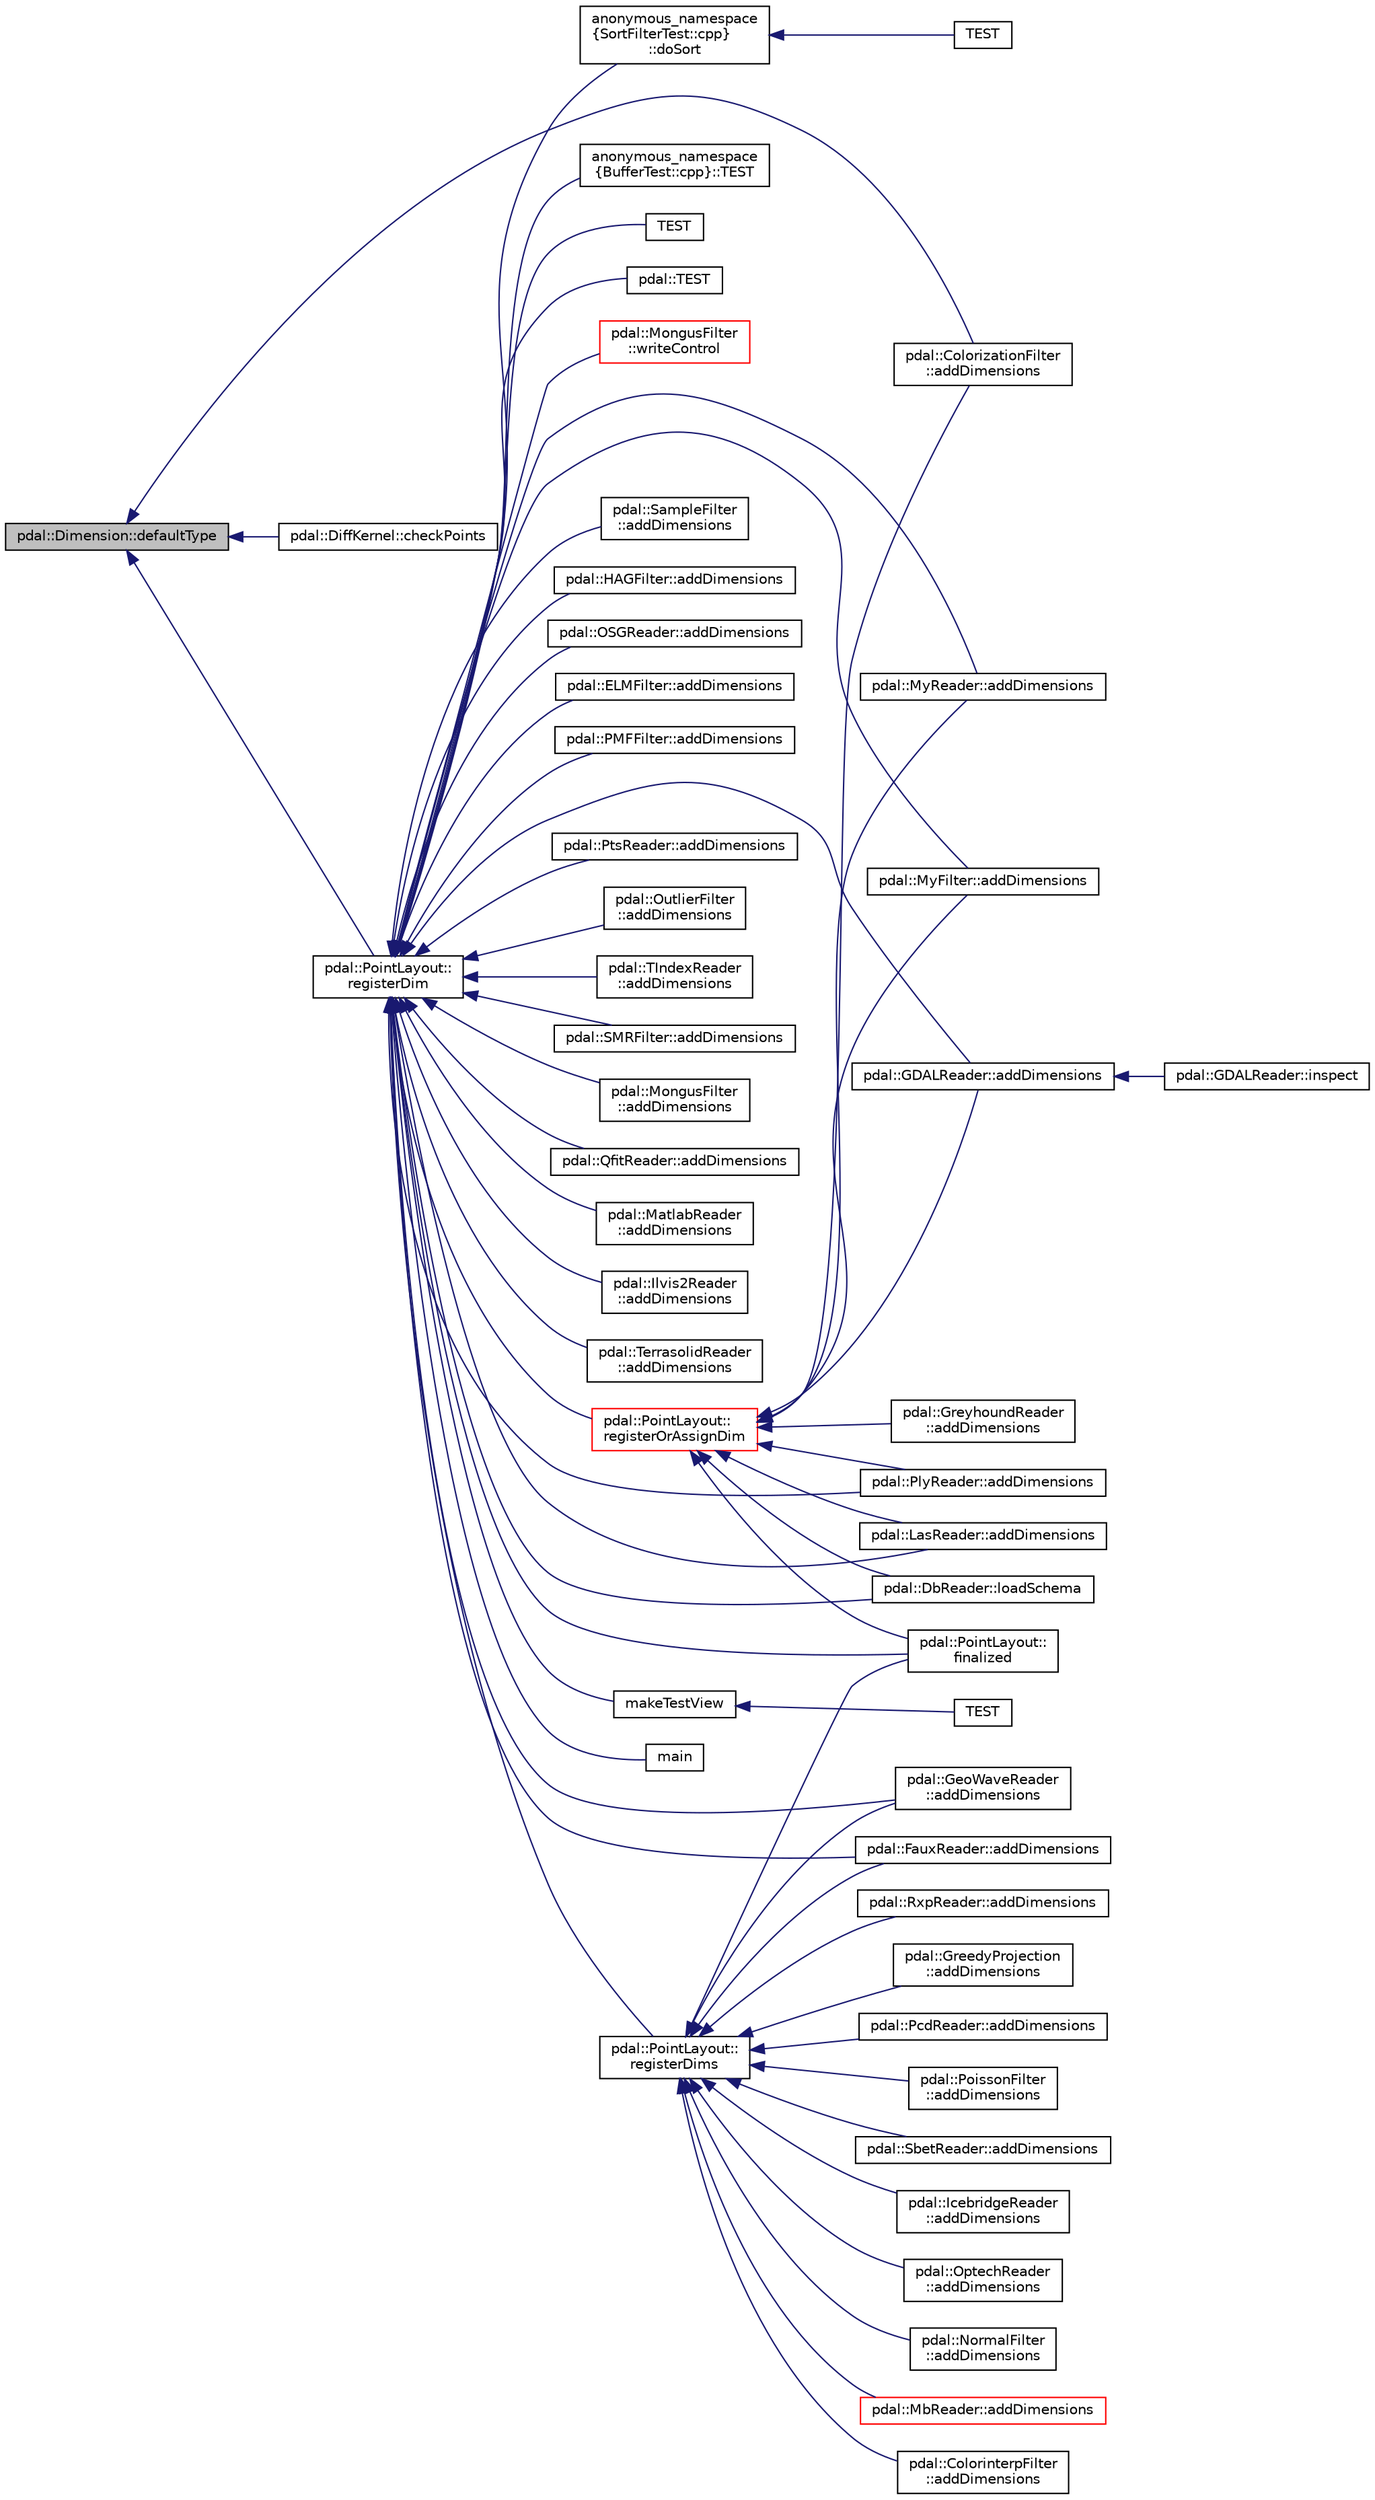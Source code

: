 digraph "pdal::Dimension::defaultType"
{
  edge [fontname="Helvetica",fontsize="10",labelfontname="Helvetica",labelfontsize="10"];
  node [fontname="Helvetica",fontsize="10",shape=record];
  rankdir="LR";
  Node1 [label="pdal::Dimension::defaultType",height=0.2,width=0.4,color="black", fillcolor="grey75", style="filled", fontcolor="black"];
  Node1 -> Node2 [dir="back",color="midnightblue",fontsize="10",style="solid",fontname="Helvetica"];
  Node2 [label="pdal::ColorizationFilter\l::addDimensions",height=0.2,width=0.4,color="black", fillcolor="white", style="filled",URL="$classpdal_1_1ColorizationFilter.html#a407f24236cb767ce5f7fde575dbc6fc4"];
  Node1 -> Node3 [dir="back",color="midnightblue",fontsize="10",style="solid",fontname="Helvetica"];
  Node3 [label="pdal::DiffKernel::checkPoints",height=0.2,width=0.4,color="black", fillcolor="white", style="filled",URL="$classpdal_1_1DiffKernel.html#a62476920df163ad274b3aeab0b1538a2"];
  Node1 -> Node4 [dir="back",color="midnightblue",fontsize="10",style="solid",fontname="Helvetica"];
  Node4 [label="pdal::PointLayout::\lregisterDim",height=0.2,width=0.4,color="black", fillcolor="white", style="filled",URL="$classpdal_1_1PointLayout.html#ac18a9b8b3dd23c601df823e84d90f61e"];
  Node4 -> Node5 [dir="back",color="midnightblue",fontsize="10",style="solid",fontname="Helvetica"];
  Node5 [label="pdal::MyReader::addDimensions",height=0.2,width=0.4,color="black", fillcolor="white", style="filled",URL="$classpdal_1_1MyReader.html#a2538810082a34aa5079053488ec7a08c"];
  Node4 -> Node6 [dir="back",color="midnightblue",fontsize="10",style="solid",fontname="Helvetica"];
  Node6 [label="pdal::MyFilter::addDimensions",height=0.2,width=0.4,color="black", fillcolor="white", style="filled",URL="$classpdal_1_1MyFilter.html#a3cda1f426a740bd739acbf425d5a54b8"];
  Node4 -> Node7 [dir="back",color="midnightblue",fontsize="10",style="solid",fontname="Helvetica"];
  Node7 [label="pdal::GeoWaveReader\l::addDimensions",height=0.2,width=0.4,color="black", fillcolor="white", style="filled",URL="$classpdal_1_1GeoWaveReader.html#aa38f9a477c2998e39121e50a8e992e19"];
  Node4 -> Node8 [dir="back",color="midnightblue",fontsize="10",style="solid",fontname="Helvetica"];
  Node8 [label="pdal::SampleFilter\l::addDimensions",height=0.2,width=0.4,color="black", fillcolor="white", style="filled",URL="$classpdal_1_1SampleFilter.html#adf414365079b3c5961e417e0d0fa8e3d"];
  Node4 -> Node9 [dir="back",color="midnightblue",fontsize="10",style="solid",fontname="Helvetica"];
  Node9 [label="pdal::HAGFilter::addDimensions",height=0.2,width=0.4,color="black", fillcolor="white", style="filled",URL="$classpdal_1_1HAGFilter.html#a7ae599e5ff3568c1e8d4ee36488cd960"];
  Node4 -> Node10 [dir="back",color="midnightblue",fontsize="10",style="solid",fontname="Helvetica"];
  Node10 [label="pdal::OSGReader::addDimensions",height=0.2,width=0.4,color="black", fillcolor="white", style="filled",URL="$classpdal_1_1OSGReader.html#afb04fb66acc46fcb91001b135fe2a81f"];
  Node4 -> Node11 [dir="back",color="midnightblue",fontsize="10",style="solid",fontname="Helvetica"];
  Node11 [label="pdal::ELMFilter::addDimensions",height=0.2,width=0.4,color="black", fillcolor="white", style="filled",URL="$classpdal_1_1ELMFilter.html#a40e4790c0a60a9d2b399fc33610a2a53"];
  Node4 -> Node12 [dir="back",color="midnightblue",fontsize="10",style="solid",fontname="Helvetica"];
  Node12 [label="pdal::PMFFilter::addDimensions",height=0.2,width=0.4,color="black", fillcolor="white", style="filled",URL="$classpdal_1_1PMFFilter.html#a6a8bf72ee173ccd4415163ac3b4f9e14"];
  Node4 -> Node13 [dir="back",color="midnightblue",fontsize="10",style="solid",fontname="Helvetica"];
  Node13 [label="pdal::GDALReader::addDimensions",height=0.2,width=0.4,color="black", fillcolor="white", style="filled",URL="$classpdal_1_1GDALReader.html#ae3c9600c8b341c5c9699d990ae392fd8"];
  Node13 -> Node14 [dir="back",color="midnightblue",fontsize="10",style="solid",fontname="Helvetica"];
  Node14 [label="pdal::GDALReader::inspect",height=0.2,width=0.4,color="black", fillcolor="white", style="filled",URL="$classpdal_1_1GDALReader.html#a61d15f0c8fc1669ae2df2fe16914e80e"];
  Node4 -> Node15 [dir="back",color="midnightblue",fontsize="10",style="solid",fontname="Helvetica"];
  Node15 [label="pdal::PtsReader::addDimensions",height=0.2,width=0.4,color="black", fillcolor="white", style="filled",URL="$classpdal_1_1PtsReader.html#a1fcb48c2ee3b5ca711ddd64d73419235"];
  Node4 -> Node16 [dir="back",color="midnightblue",fontsize="10",style="solid",fontname="Helvetica"];
  Node16 [label="pdal::OutlierFilter\l::addDimensions",height=0.2,width=0.4,color="black", fillcolor="white", style="filled",URL="$classpdal_1_1OutlierFilter.html#a243d415cc5a8c2c8fcfbb002b89de98b"];
  Node4 -> Node17 [dir="back",color="midnightblue",fontsize="10",style="solid",fontname="Helvetica"];
  Node17 [label="pdal::TIndexReader\l::addDimensions",height=0.2,width=0.4,color="black", fillcolor="white", style="filled",URL="$classpdal_1_1TIndexReader.html#a18c4f92a9249fca157ab0578c44d7d11"];
  Node4 -> Node18 [dir="back",color="midnightblue",fontsize="10",style="solid",fontname="Helvetica"];
  Node18 [label="pdal::SMRFilter::addDimensions",height=0.2,width=0.4,color="black", fillcolor="white", style="filled",URL="$classpdal_1_1SMRFilter.html#a41d7d2979bdb511817e2f613ece6c70d"];
  Node4 -> Node19 [dir="back",color="midnightblue",fontsize="10",style="solid",fontname="Helvetica"];
  Node19 [label="pdal::MongusFilter\l::addDimensions",height=0.2,width=0.4,color="black", fillcolor="white", style="filled",URL="$classpdal_1_1MongusFilter.html#abac95247b8630a120016b5d6458372d1"];
  Node4 -> Node20 [dir="back",color="midnightblue",fontsize="10",style="solid",fontname="Helvetica"];
  Node20 [label="pdal::QfitReader::addDimensions",height=0.2,width=0.4,color="black", fillcolor="white", style="filled",URL="$classpdal_1_1QfitReader.html#a8c1776f812bd58d64877510e02de6fff"];
  Node4 -> Node21 [dir="back",color="midnightblue",fontsize="10",style="solid",fontname="Helvetica"];
  Node21 [label="pdal::MatlabReader\l::addDimensions",height=0.2,width=0.4,color="black", fillcolor="white", style="filled",URL="$classpdal_1_1MatlabReader.html#ad74be4b747091ed8a6b03d88a615a9a8"];
  Node4 -> Node22 [dir="back",color="midnightblue",fontsize="10",style="solid",fontname="Helvetica"];
  Node22 [label="pdal::Ilvis2Reader\l::addDimensions",height=0.2,width=0.4,color="black", fillcolor="white", style="filled",URL="$classpdal_1_1Ilvis2Reader.html#a6a24b85a271759a057adf413812ad532"];
  Node4 -> Node23 [dir="back",color="midnightblue",fontsize="10",style="solid",fontname="Helvetica"];
  Node23 [label="pdal::TerrasolidReader\l::addDimensions",height=0.2,width=0.4,color="black", fillcolor="white", style="filled",URL="$classpdal_1_1TerrasolidReader.html#aa957810ea164e3664e02b56a62331505"];
  Node4 -> Node24 [dir="back",color="midnightblue",fontsize="10",style="solid",fontname="Helvetica"];
  Node24 [label="pdal::PlyReader::addDimensions",height=0.2,width=0.4,color="black", fillcolor="white", style="filled",URL="$classpdal_1_1PlyReader.html#a2d4e5af35b142d1a809ec86cb537b8ab"];
  Node4 -> Node25 [dir="back",color="midnightblue",fontsize="10",style="solid",fontname="Helvetica"];
  Node25 [label="pdal::LasReader::addDimensions",height=0.2,width=0.4,color="black", fillcolor="white", style="filled",URL="$classpdal_1_1LasReader.html#a75e74d4d4b28c02a2be5eb21ec64d0ce"];
  Node4 -> Node26 [dir="back",color="midnightblue",fontsize="10",style="solid",fontname="Helvetica"];
  Node26 [label="pdal::FauxReader::addDimensions",height=0.2,width=0.4,color="black", fillcolor="white", style="filled",URL="$classpdal_1_1FauxReader.html#a2832e601c410f0e9fb1e89c305cc8a87"];
  Node4 -> Node27 [dir="back",color="midnightblue",fontsize="10",style="solid",fontname="Helvetica"];
  Node27 [label="anonymous_namespace\l\{SortFilterTest::cpp\}\l::doSort",height=0.2,width=0.4,color="black", fillcolor="white", style="filled",URL="$namespaceanonymous__namespace_02SortFilterTest_8cpp_03.html#a4dd665dd162481d153ad54779b8e970b"];
  Node27 -> Node28 [dir="back",color="midnightblue",fontsize="10",style="solid",fontname="Helvetica"];
  Node28 [label="TEST",height=0.2,width=0.4,color="black", fillcolor="white", style="filled",URL="$SortFilterTest_8cpp.html#afd1da29769e5d1e5e0b9cf3a0cfbf40d"];
  Node4 -> Node29 [dir="back",color="midnightblue",fontsize="10",style="solid",fontname="Helvetica"];
  Node29 [label="pdal::PointLayout::\lfinalized",height=0.2,width=0.4,color="black", fillcolor="white", style="filled",URL="$classpdal_1_1PointLayout.html#a41955b0c316d4ae4d34eca8768be2ef9"];
  Node4 -> Node30 [dir="back",color="midnightblue",fontsize="10",style="solid",fontname="Helvetica"];
  Node30 [label="pdal::DbReader::loadSchema",height=0.2,width=0.4,color="black", fillcolor="white", style="filled",URL="$classpdal_1_1DbReader.html#a7903aac3db132794190b0d9e24261c8c"];
  Node4 -> Node31 [dir="back",color="midnightblue",fontsize="10",style="solid",fontname="Helvetica"];
  Node31 [label="main",height=0.2,width=0.4,color="black", fillcolor="white", style="filled",URL="$tutorial_8cpp.html#a0ddf1224851353fc92bfbff6f499fa97"];
  Node4 -> Node32 [dir="back",color="midnightblue",fontsize="10",style="solid",fontname="Helvetica"];
  Node32 [label="makeTestView",height=0.2,width=0.4,color="black", fillcolor="white", style="filled",URL="$PythonFilterTest_8cpp.html#a5d76a43db6460a65062527358b02c4b0"];
  Node32 -> Node33 [dir="back",color="midnightblue",fontsize="10",style="solid",fontname="Helvetica"];
  Node33 [label="TEST",height=0.2,width=0.4,color="black", fillcolor="white", style="filled",URL="$PythonFilterTest_8cpp.html#aec6a41fb3123039f02511cc55555cd82"];
  Node4 -> Node34 [dir="back",color="midnightblue",fontsize="10",style="solid",fontname="Helvetica"];
  Node34 [label="pdal::PointLayout::\lregisterDims",height=0.2,width=0.4,color="black", fillcolor="white", style="filled",URL="$classpdal_1_1PointLayout.html#af0404b823635c356a5bddce383ad239c"];
  Node34 -> Node35 [dir="back",color="midnightblue",fontsize="10",style="solid",fontname="Helvetica"];
  Node35 [label="pdal::PcdReader::addDimensions",height=0.2,width=0.4,color="black", fillcolor="white", style="filled",URL="$classpdal_1_1PcdReader.html#a147f678612b1cfe42c405296b1b1a15e"];
  Node34 -> Node7 [dir="back",color="midnightblue",fontsize="10",style="solid",fontname="Helvetica"];
  Node34 -> Node36 [dir="back",color="midnightblue",fontsize="10",style="solid",fontname="Helvetica"];
  Node36 [label="pdal::PoissonFilter\l::addDimensions",height=0.2,width=0.4,color="black", fillcolor="white", style="filled",URL="$classpdal_1_1PoissonFilter.html#aebbe2f92e3b8ae9a26ac2b6d74dfeb42"];
  Node34 -> Node37 [dir="back",color="midnightblue",fontsize="10",style="solid",fontname="Helvetica"];
  Node37 [label="pdal::SbetReader::addDimensions",height=0.2,width=0.4,color="black", fillcolor="white", style="filled",URL="$classpdal_1_1SbetReader.html#ad8bad3e629402d0f9880703df65fa649"];
  Node34 -> Node38 [dir="back",color="midnightblue",fontsize="10",style="solid",fontname="Helvetica"];
  Node38 [label="pdal::IcebridgeReader\l::addDimensions",height=0.2,width=0.4,color="black", fillcolor="white", style="filled",URL="$classpdal_1_1IcebridgeReader.html#a45bf701a58df60a3bfe59de4d83a4b7d"];
  Node34 -> Node39 [dir="back",color="midnightblue",fontsize="10",style="solid",fontname="Helvetica"];
  Node39 [label="pdal::OptechReader\l::addDimensions",height=0.2,width=0.4,color="black", fillcolor="white", style="filled",URL="$classpdal_1_1OptechReader.html#a96afc4e31721fa69b549412e479b775b"];
  Node34 -> Node40 [dir="back",color="midnightblue",fontsize="10",style="solid",fontname="Helvetica"];
  Node40 [label="pdal::NormalFilter\l::addDimensions",height=0.2,width=0.4,color="black", fillcolor="white", style="filled",URL="$classpdal_1_1NormalFilter.html#a79f5cfe12251146295864aea7524ddb9"];
  Node34 -> Node41 [dir="back",color="midnightblue",fontsize="10",style="solid",fontname="Helvetica"];
  Node41 [label="pdal::MbReader::addDimensions",height=0.2,width=0.4,color="red", fillcolor="white", style="filled",URL="$classpdal_1_1MbReader.html#a794279f21e0b166c7f8ee66c530132ee"];
  Node34 -> Node42 [dir="back",color="midnightblue",fontsize="10",style="solid",fontname="Helvetica"];
  Node42 [label="pdal::ColorinterpFilter\l::addDimensions",height=0.2,width=0.4,color="black", fillcolor="white", style="filled",URL="$classpdal_1_1ColorinterpFilter.html#a6ed6d58ce27739158a53b3b683b3b867"];
  Node34 -> Node43 [dir="back",color="midnightblue",fontsize="10",style="solid",fontname="Helvetica"];
  Node43 [label="pdal::RxpReader::addDimensions",height=0.2,width=0.4,color="black", fillcolor="white", style="filled",URL="$classpdal_1_1RxpReader.html#ac04c8d6d251eb195e9c61dc5088a058d"];
  Node34 -> Node26 [dir="back",color="midnightblue",fontsize="10",style="solid",fontname="Helvetica"];
  Node34 -> Node44 [dir="back",color="midnightblue",fontsize="10",style="solid",fontname="Helvetica"];
  Node44 [label="pdal::GreedyProjection\l::addDimensions",height=0.2,width=0.4,color="black", fillcolor="white", style="filled",URL="$classpdal_1_1GreedyProjection.html#ae288ed006a771ce7eb1b24d59c243629"];
  Node34 -> Node29 [dir="back",color="midnightblue",fontsize="10",style="solid",fontname="Helvetica"];
  Node4 -> Node45 [dir="back",color="midnightblue",fontsize="10",style="solid",fontname="Helvetica"];
  Node45 [label="pdal::PointLayout::\lregisterOrAssignDim",height=0.2,width=0.4,color="red", fillcolor="white", style="filled",URL="$classpdal_1_1PointLayout.html#a5eb18bf1cedb4bd97f5db6a094b10360"];
  Node45 -> Node5 [dir="back",color="midnightblue",fontsize="10",style="solid",fontname="Helvetica"];
  Node45 -> Node6 [dir="back",color="midnightblue",fontsize="10",style="solid",fontname="Helvetica"];
  Node45 -> Node46 [dir="back",color="midnightblue",fontsize="10",style="solid",fontname="Helvetica"];
  Node46 [label="pdal::GreyhoundReader\l::addDimensions",height=0.2,width=0.4,color="black", fillcolor="white", style="filled",URL="$classpdal_1_1GreyhoundReader.html#a8e91ad9eaf4bcaefa3b47f43f7121ec5"];
  Node45 -> Node13 [dir="back",color="midnightblue",fontsize="10",style="solid",fontname="Helvetica"];
  Node45 -> Node2 [dir="back",color="midnightblue",fontsize="10",style="solid",fontname="Helvetica"];
  Node45 -> Node24 [dir="back",color="midnightblue",fontsize="10",style="solid",fontname="Helvetica"];
  Node45 -> Node25 [dir="back",color="midnightblue",fontsize="10",style="solid",fontname="Helvetica"];
  Node45 -> Node29 [dir="back",color="midnightblue",fontsize="10",style="solid",fontname="Helvetica"];
  Node45 -> Node30 [dir="back",color="midnightblue",fontsize="10",style="solid",fontname="Helvetica"];
  Node4 -> Node47 [dir="back",color="midnightblue",fontsize="10",style="solid",fontname="Helvetica"];
  Node47 [label="anonymous_namespace\l\{BufferTest::cpp\}::TEST",height=0.2,width=0.4,color="black", fillcolor="white", style="filled",URL="$namespaceanonymous__namespace_02BufferTest_8cpp_03.html#aa82a48c7e159e43f9c99511f10d16b3c"];
  Node4 -> Node48 [dir="back",color="midnightblue",fontsize="10",style="solid",fontname="Helvetica"];
  Node48 [label="TEST",height=0.2,width=0.4,color="black", fillcolor="white", style="filled",URL="$HausdorffTest_8cpp.html#a9394d315ea08592b4e446b18ef6008ca"];
  Node4 -> Node49 [dir="back",color="midnightblue",fontsize="10",style="solid",fontname="Helvetica"];
  Node49 [label="pdal::TEST",height=0.2,width=0.4,color="black", fillcolor="white", style="filled",URL="$namespacepdal.html#af6aa5fa5fb1168f91a7f286168759b72"];
  Node4 -> Node50 [dir="back",color="midnightblue",fontsize="10",style="solid",fontname="Helvetica"];
  Node50 [label="pdal::MongusFilter\l::writeControl",height=0.2,width=0.4,color="red", fillcolor="white", style="filled",URL="$classpdal_1_1MongusFilter.html#aaacd9ce3a847541bad94929bb8f28179"];
}

